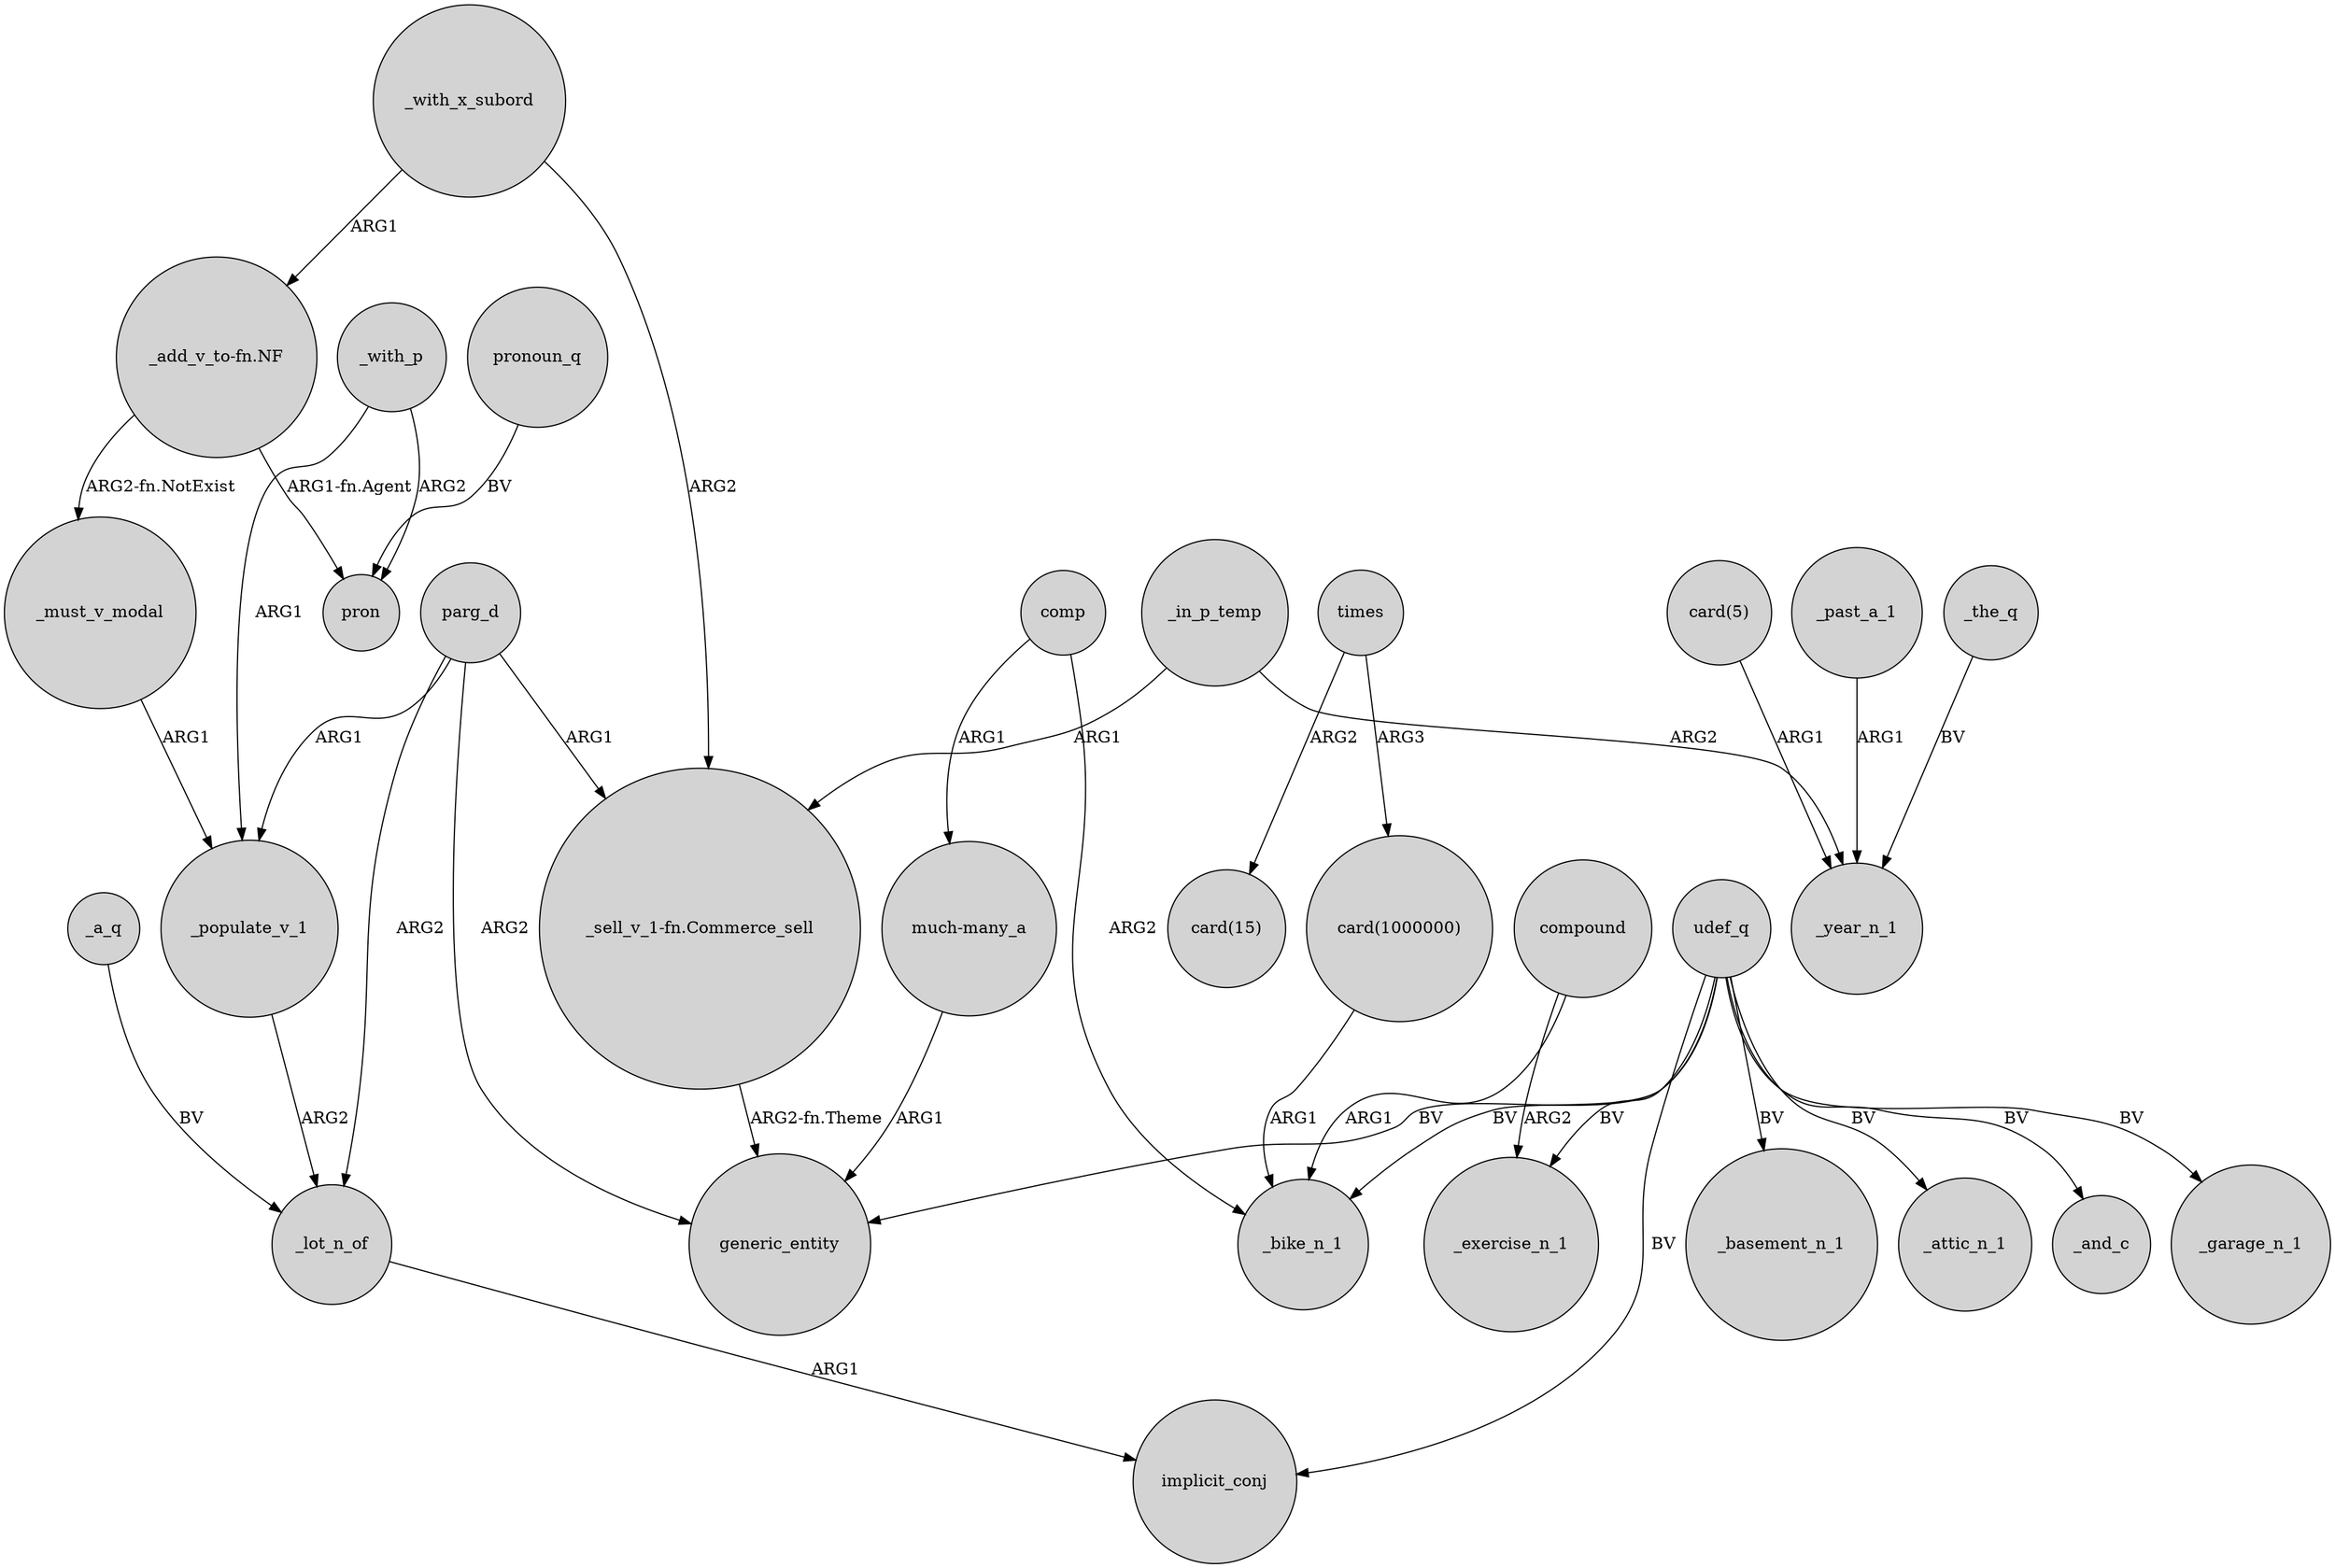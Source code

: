 digraph {
	node [shape=circle style=filled]
	_a_q -> _lot_n_of [label=BV]
	compound -> _exercise_n_1 [label=ARG2]
	_with_x_subord -> "_sell_v_1-fn.Commerce_sell" [label=ARG2]
	udef_q -> generic_entity [label=BV]
	"card(5)" -> _year_n_1 [label=ARG1]
	"much-many_a" -> generic_entity [label=ARG1]
	parg_d -> generic_entity [label=ARG2]
	_lot_n_of -> implicit_conj [label=ARG1]
	_with_p -> _populate_v_1 [label=ARG1]
	_in_p_temp -> "_sell_v_1-fn.Commerce_sell" [label=ARG1]
	parg_d -> "_sell_v_1-fn.Commerce_sell" [label=ARG1]
	times -> "card(15)" [label=ARG2]
	comp -> _bike_n_1 [label=ARG2]
	udef_q -> _bike_n_1 [label=BV]
	udef_q -> implicit_conj [label=BV]
	_past_a_1 -> _year_n_1 [label=ARG1]
	udef_q -> _basement_n_1 [label=BV]
	"_sell_v_1-fn.Commerce_sell" -> generic_entity [label="ARG2-fn.Theme"]
	_in_p_temp -> _year_n_1 [label=ARG2]
	pronoun_q -> pron [label=BV]
	comp -> "much-many_a" [label=ARG1]
	times -> "card(1000000)" [label=ARG3]
	udef_q -> _attic_n_1 [label=BV]
	parg_d -> _populate_v_1 [label=ARG1]
	_must_v_modal -> _populate_v_1 [label=ARG1]
	"_add_v_to-fn.NF" -> pron [label="ARG1-fn.Agent"]
	_the_q -> _year_n_1 [label=BV]
	_with_x_subord -> "_add_v_to-fn.NF" [label=ARG1]
	udef_q -> _exercise_n_1 [label=BV]
	"_add_v_to-fn.NF" -> _must_v_modal [label="ARG2-fn.NotExist"]
	parg_d -> _lot_n_of [label=ARG2]
	udef_q -> _and_c [label=BV]
	_with_p -> pron [label=ARG2]
	_populate_v_1 -> _lot_n_of [label=ARG2]
	compound -> _bike_n_1 [label=ARG1]
	udef_q -> _garage_n_1 [label=BV]
	"card(1000000)" -> _bike_n_1 [label=ARG1]
}
